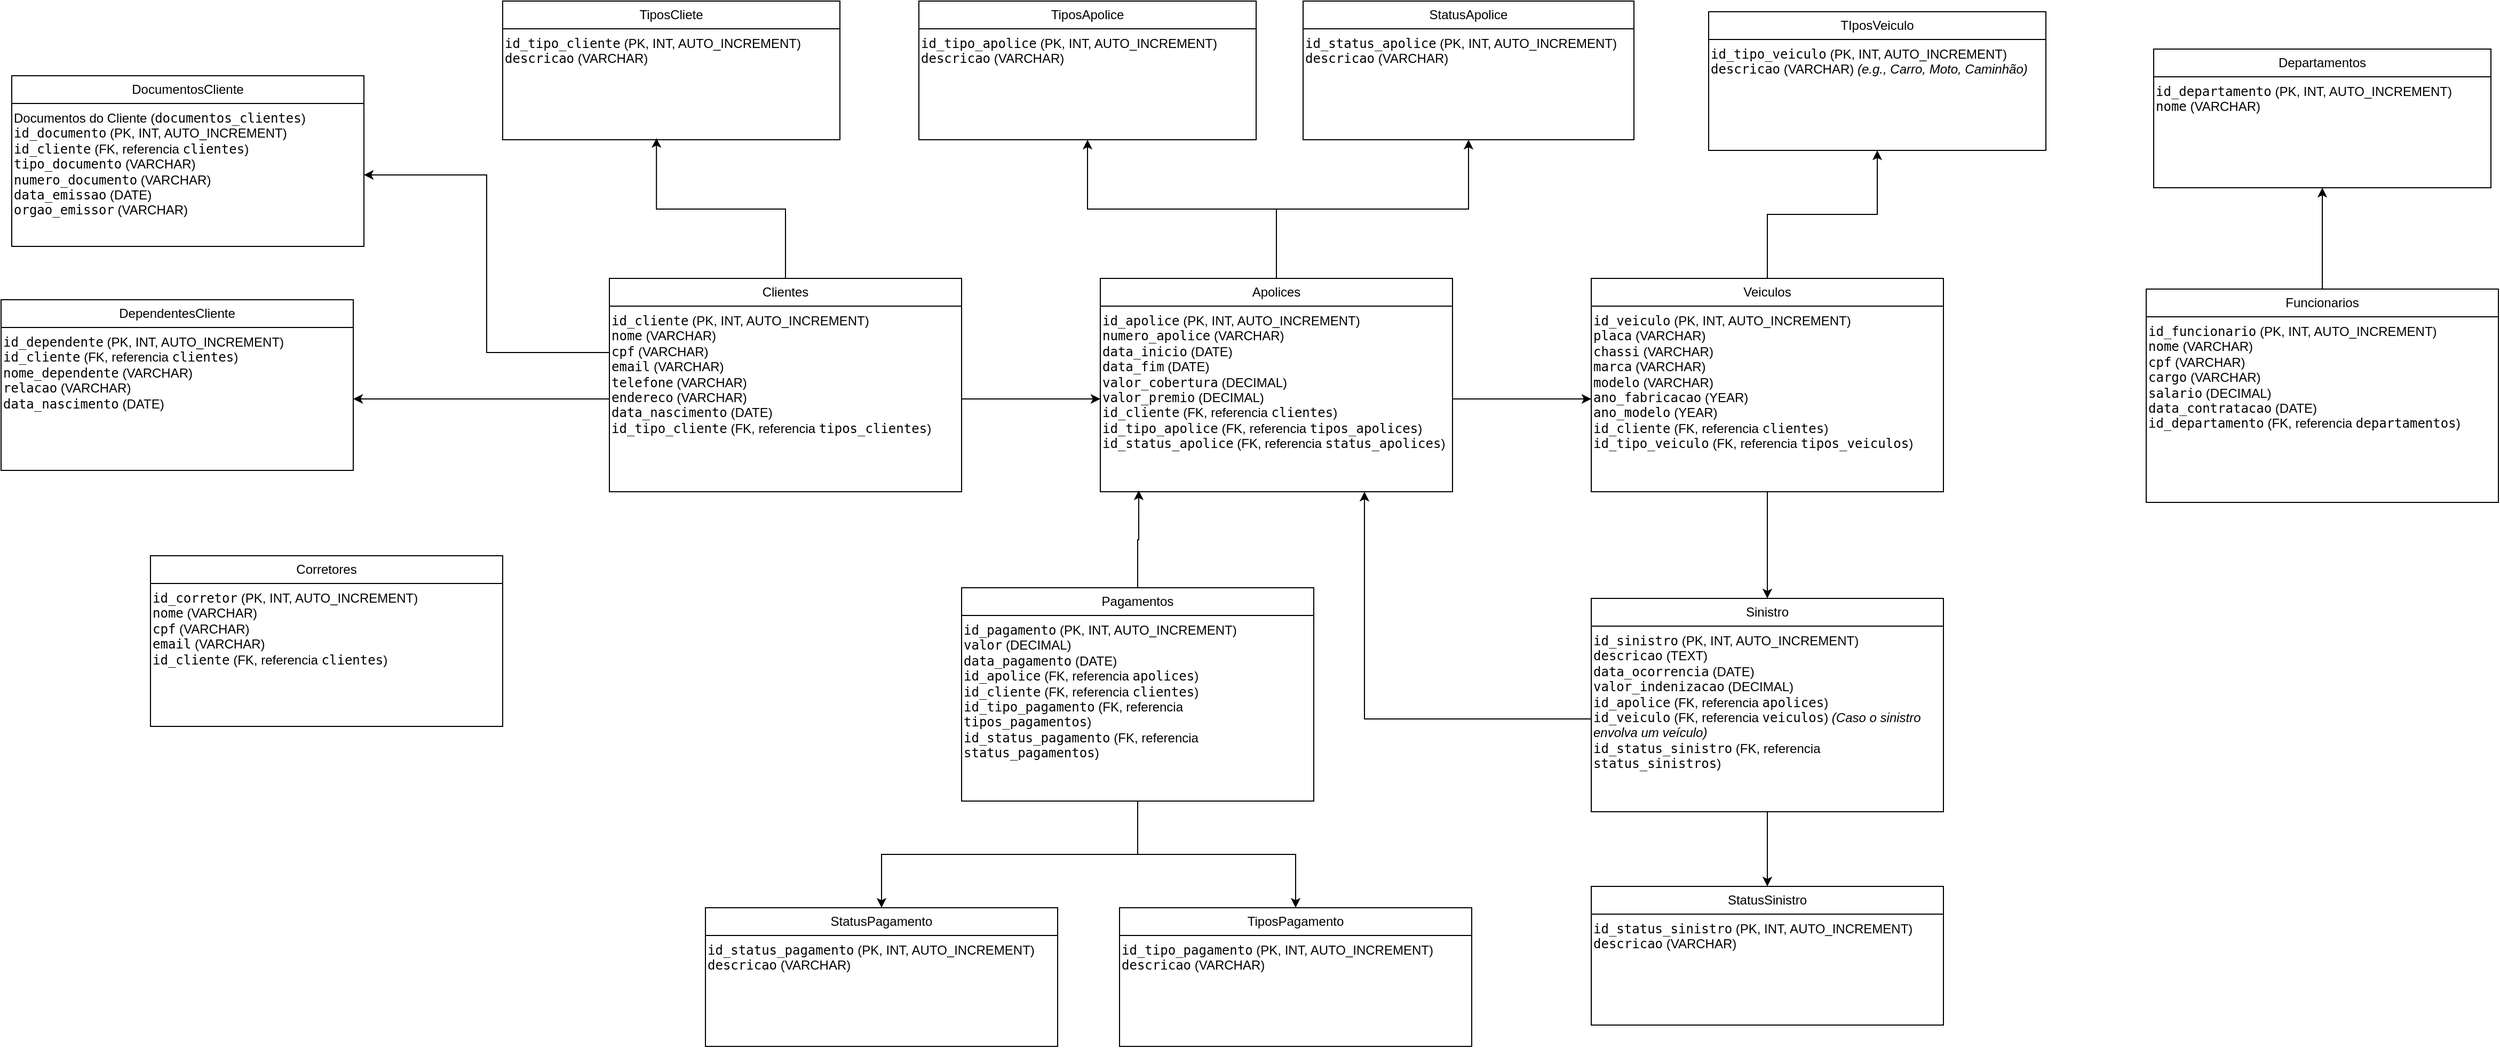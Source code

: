 <mxfile version="24.7.13">
  <diagram name="Página-1" id="yhdsYxQfcYeDN5ZPF2ML">
    <mxGraphModel dx="2876" dy="2263" grid="1" gridSize="10" guides="1" tooltips="1" connect="1" arrows="1" fold="1" page="1" pageScale="1" pageWidth="827" pageHeight="1169" math="0" shadow="0">
      <root>
        <mxCell id="0" />
        <mxCell id="1" parent="0" />
        <mxCell id="nOXhNj2am5DYyjq71fgl-2" value="Clientes" style="swimlane;fontStyle=0;childLayout=stackLayout;horizontal=1;startSize=26;fillColor=none;horizontalStack=0;resizeParent=1;resizeParentMax=0;resizeLast=0;collapsible=1;marginBottom=0;whiteSpace=wrap;html=1;" vertex="1" parent="1">
          <mxGeometry x="-230" y="150" width="330" height="200" as="geometry" />
        </mxCell>
        <mxCell id="nOXhNj2am5DYyjq71fgl-6" value="&lt;code&gt;id_cliente&lt;/code&gt; (PK, INT, AUTO_INCREMENT)&lt;br&gt;&lt;code&gt;nome&lt;/code&gt; (VARCHAR)&lt;br&gt;&lt;code&gt;cpf&lt;/code&gt; (VARCHAR)&lt;br&gt;&lt;code&gt;email&lt;/code&gt; (VARCHAR)&lt;br&gt;&lt;code&gt;telefone&lt;/code&gt; (VARCHAR)&lt;br&gt;&lt;code&gt;endereco&lt;/code&gt; (VARCHAR)&lt;br&gt;&lt;code&gt;data_nascimento&lt;/code&gt; (DATE)&lt;br&gt;&lt;code&gt;id_tipo_cliente&lt;/code&gt; (FK, referencia &lt;code&gt;tipos_clientes&lt;/code&gt;)" style="text;whiteSpace=wrap;html=1;align=left;" vertex="1" parent="nOXhNj2am5DYyjq71fgl-2">
          <mxGeometry y="26" width="330" height="174" as="geometry" />
        </mxCell>
        <mxCell id="nOXhNj2am5DYyjq71fgl-59" style="edgeStyle=orthogonalEdgeStyle;rounded=0;orthogonalLoop=1;jettySize=auto;html=1;exitX=0.5;exitY=0;exitDx=0;exitDy=0;entryX=0.5;entryY=1;entryDx=0;entryDy=0;" edge="1" parent="1" source="nOXhNj2am5DYyjq71fgl-7" target="nOXhNj2am5DYyjq71fgl-21">
          <mxGeometry relative="1" as="geometry" />
        </mxCell>
        <mxCell id="nOXhNj2am5DYyjq71fgl-60" style="edgeStyle=orthogonalEdgeStyle;rounded=0;orthogonalLoop=1;jettySize=auto;html=1;exitX=0.5;exitY=0;exitDx=0;exitDy=0;entryX=0.5;entryY=1;entryDx=0;entryDy=0;" edge="1" parent="1" source="nOXhNj2am5DYyjq71fgl-7" target="nOXhNj2am5DYyjq71fgl-23">
          <mxGeometry relative="1" as="geometry" />
        </mxCell>
        <mxCell id="nOXhNj2am5DYyjq71fgl-7" value="Apolices" style="swimlane;fontStyle=0;childLayout=stackLayout;horizontal=1;startSize=26;fillColor=none;horizontalStack=0;resizeParent=1;resizeParentMax=0;resizeLast=0;collapsible=1;marginBottom=0;whiteSpace=wrap;html=1;" vertex="1" parent="1">
          <mxGeometry x="230" y="150" width="330" height="200" as="geometry" />
        </mxCell>
        <mxCell id="nOXhNj2am5DYyjq71fgl-8" value="&lt;code&gt;id_apolice&lt;/code&gt; (PK, INT, AUTO_INCREMENT)&lt;br&gt;&lt;code&gt;numero_apolice&lt;/code&gt; (VARCHAR)&lt;br&gt;&lt;code&gt;data_inicio&lt;/code&gt; (DATE)&lt;br&gt;&lt;code&gt;data_fim&lt;/code&gt; (DATE)&lt;br&gt;&lt;code&gt;valor_cobertura&lt;/code&gt; (DECIMAL)&lt;br&gt;&lt;code&gt;valor_premio&lt;/code&gt; (DECIMAL)&lt;br&gt;&lt;code&gt;id_cliente&lt;/code&gt; (FK, referencia &lt;code&gt;clientes&lt;/code&gt;)&lt;br&gt;&lt;code&gt;id_tipo_apolice&lt;/code&gt; (FK, referencia &lt;code&gt;tipos_apolices&lt;/code&gt;)&lt;br&gt;&lt;code&gt;id_status_apolice&lt;/code&gt; (FK, referencia &lt;code&gt;status_apolices&lt;/code&gt;)" style="text;whiteSpace=wrap;html=1;align=left;" vertex="1" parent="nOXhNj2am5DYyjq71fgl-7">
          <mxGeometry y="26" width="330" height="174" as="geometry" />
        </mxCell>
        <mxCell id="nOXhNj2am5DYyjq71fgl-66" style="edgeStyle=orthogonalEdgeStyle;rounded=0;orthogonalLoop=1;jettySize=auto;html=1;exitX=0.5;exitY=0;exitDx=0;exitDy=0;entryX=0.5;entryY=1;entryDx=0;entryDy=0;" edge="1" parent="1" source="nOXhNj2am5DYyjq71fgl-12" target="nOXhNj2am5DYyjq71fgl-39">
          <mxGeometry relative="1" as="geometry" />
        </mxCell>
        <mxCell id="nOXhNj2am5DYyjq71fgl-12" value="Veiculos" style="swimlane;fontStyle=0;childLayout=stackLayout;horizontal=1;startSize=26;fillColor=none;horizontalStack=0;resizeParent=1;resizeParentMax=0;resizeLast=0;collapsible=1;marginBottom=0;whiteSpace=wrap;html=1;" vertex="1" parent="1">
          <mxGeometry x="690" y="150" width="330" height="200" as="geometry" />
        </mxCell>
        <mxCell id="nOXhNj2am5DYyjq71fgl-13" value="&lt;code&gt;id_veiculo&lt;/code&gt; (PK, INT, AUTO_INCREMENT)&lt;br&gt;&lt;code&gt;placa&lt;/code&gt; (VARCHAR)&lt;br&gt;&lt;code&gt;chassi&lt;/code&gt; (VARCHAR)&lt;br&gt;&lt;code&gt;marca&lt;/code&gt; (VARCHAR)&lt;br&gt;&lt;code&gt;modelo&lt;/code&gt; (VARCHAR)&lt;br&gt;&lt;code&gt;ano_fabricacao&lt;/code&gt; (YEAR)&lt;br&gt;&lt;code&gt;ano_modelo&lt;/code&gt; (YEAR)&lt;br&gt;&lt;code&gt;id_cliente&lt;/code&gt; (FK, referencia &lt;code&gt;clientes&lt;/code&gt;)&lt;br&gt;&lt;code&gt;id_tipo_veiculo&lt;/code&gt; (FK, referencia &lt;code&gt;tipos_veiculos&lt;/code&gt;)" style="text;whiteSpace=wrap;html=1;align=left;" vertex="1" parent="nOXhNj2am5DYyjq71fgl-12">
          <mxGeometry y="26" width="330" height="174" as="geometry" />
        </mxCell>
        <mxCell id="nOXhNj2am5DYyjq71fgl-14" value="Sinistro" style="swimlane;fontStyle=0;childLayout=stackLayout;horizontal=1;startSize=26;fillColor=none;horizontalStack=0;resizeParent=1;resizeParentMax=0;resizeLast=0;collapsible=1;marginBottom=0;whiteSpace=wrap;html=1;" vertex="1" parent="1">
          <mxGeometry x="690" y="450" width="330" height="200" as="geometry" />
        </mxCell>
        <mxCell id="nOXhNj2am5DYyjq71fgl-15" value="&lt;code&gt;id_sinistro&lt;/code&gt; (PK, INT, AUTO_INCREMENT)&lt;br&gt;&lt;code&gt;descricao&lt;/code&gt; (TEXT)&lt;br&gt;&lt;code&gt;data_ocorrencia&lt;/code&gt; (DATE)&lt;br&gt;&lt;code&gt;valor_indenizacao&lt;/code&gt; (DECIMAL)&lt;br&gt;&lt;code&gt;id_apolice&lt;/code&gt; (FK, referencia &lt;code&gt;apolices&lt;/code&gt;)&lt;br&gt;&lt;code&gt;id_veiculo&lt;/code&gt; (FK, referencia &lt;code&gt;veiculos&lt;/code&gt;) &lt;em&gt;(Caso o sinistro envolva um veículo)&lt;/em&gt;&lt;br&gt;&lt;code&gt;id_status_sinistro&lt;/code&gt; (FK, referencia &lt;code&gt;status_sinistros&lt;/code&gt;)" style="text;whiteSpace=wrap;html=1;align=left;" vertex="1" parent="nOXhNj2am5DYyjq71fgl-14">
          <mxGeometry y="26" width="330" height="174" as="geometry" />
        </mxCell>
        <mxCell id="nOXhNj2am5DYyjq71fgl-57" style="edgeStyle=orthogonalEdgeStyle;rounded=0;orthogonalLoop=1;jettySize=auto;html=1;exitX=0.5;exitY=0;exitDx=0;exitDy=0;entryX=0.5;entryY=1;entryDx=0;entryDy=0;" edge="1" parent="1" source="nOXhNj2am5DYyjq71fgl-16" target="nOXhNj2am5DYyjq71fgl-37">
          <mxGeometry relative="1" as="geometry" />
        </mxCell>
        <mxCell id="nOXhNj2am5DYyjq71fgl-16" value="Funcionarios" style="swimlane;fontStyle=0;childLayout=stackLayout;horizontal=1;startSize=26;fillColor=none;horizontalStack=0;resizeParent=1;resizeParentMax=0;resizeLast=0;collapsible=1;marginBottom=0;whiteSpace=wrap;html=1;" vertex="1" parent="1">
          <mxGeometry x="1210" y="160" width="330" height="200" as="geometry" />
        </mxCell>
        <mxCell id="nOXhNj2am5DYyjq71fgl-17" value="&lt;code&gt;id_funcionario&lt;/code&gt; (PK, INT, AUTO_INCREMENT)&lt;br&gt;&lt;code&gt;nome&lt;/code&gt; (VARCHAR)&lt;br&gt;&lt;code&gt;cpf&lt;/code&gt; (VARCHAR)&lt;br&gt;&lt;code&gt;cargo&lt;/code&gt; (VARCHAR)&lt;br&gt;&lt;code&gt;salario&lt;/code&gt; (DECIMAL)&lt;br&gt;&lt;code&gt;data_contratacao&lt;/code&gt; (DATE)&lt;br&gt;&lt;code&gt;id_departamento&lt;/code&gt; (FK, referencia &lt;code&gt;departamentos&lt;/code&gt;)" style="text;whiteSpace=wrap;html=1;align=left;" vertex="1" parent="nOXhNj2am5DYyjq71fgl-16">
          <mxGeometry y="26" width="330" height="174" as="geometry" />
        </mxCell>
        <mxCell id="nOXhNj2am5DYyjq71fgl-18" value="&lt;div&gt;Pagamentos&lt;/div&gt;" style="swimlane;fontStyle=0;childLayout=stackLayout;horizontal=1;startSize=26;fillColor=none;horizontalStack=0;resizeParent=1;resizeParentMax=0;resizeLast=0;collapsible=1;marginBottom=0;whiteSpace=wrap;html=1;" vertex="1" parent="1">
          <mxGeometry x="100" y="440" width="330" height="200" as="geometry" />
        </mxCell>
        <mxCell id="nOXhNj2am5DYyjq71fgl-19" value="&lt;code&gt;id_pagamento&lt;/code&gt; (PK, INT, AUTO_INCREMENT)&lt;br&gt;&lt;code&gt;valor&lt;/code&gt; (DECIMAL)&lt;br&gt;&lt;code&gt;data_pagamento&lt;/code&gt; (DATE)&lt;br&gt;&lt;code&gt;id_apolice&lt;/code&gt; (FK, referencia &lt;code&gt;apolices&lt;/code&gt;)&lt;br&gt;&lt;code&gt;id_cliente&lt;/code&gt; (FK, referencia &lt;code&gt;clientes&lt;/code&gt;)&lt;br&gt;&lt;code&gt;id_tipo_pagamento&lt;/code&gt; (FK, referencia &lt;code&gt;tipos_pagamentos&lt;/code&gt;)&lt;br&gt;&lt;code&gt;id_status_pagamento&lt;/code&gt; (FK, referencia &lt;code&gt;status_pagamentos&lt;/code&gt;)" style="text;whiteSpace=wrap;html=1;align=left;" vertex="1" parent="nOXhNj2am5DYyjq71fgl-18">
          <mxGeometry y="26" width="330" height="174" as="geometry" />
        </mxCell>
        <mxCell id="nOXhNj2am5DYyjq71fgl-20" value="TiposApolice" style="swimlane;fontStyle=0;childLayout=stackLayout;horizontal=1;startSize=26;fillColor=none;horizontalStack=0;resizeParent=1;resizeParentMax=0;resizeLast=0;collapsible=1;marginBottom=0;whiteSpace=wrap;html=1;" vertex="1" parent="1">
          <mxGeometry x="60" y="-110" width="316" height="130" as="geometry" />
        </mxCell>
        <mxCell id="nOXhNj2am5DYyjq71fgl-21" value="&lt;code&gt;id_tipo_apolice&lt;/code&gt; (PK, INT, AUTO_INCREMENT)&lt;br&gt;&lt;code&gt;descricao&lt;/code&gt; (VARCHAR)" style="text;whiteSpace=wrap;html=1;align=left;" vertex="1" parent="nOXhNj2am5DYyjq71fgl-20">
          <mxGeometry y="26" width="316" height="104" as="geometry" />
        </mxCell>
        <mxCell id="nOXhNj2am5DYyjq71fgl-22" value="StatusApolice" style="swimlane;fontStyle=0;childLayout=stackLayout;horizontal=1;startSize=26;fillColor=none;horizontalStack=0;resizeParent=1;resizeParentMax=0;resizeLast=0;collapsible=1;marginBottom=0;whiteSpace=wrap;html=1;" vertex="1" parent="1">
          <mxGeometry x="420" y="-110" width="310" height="130" as="geometry" />
        </mxCell>
        <mxCell id="nOXhNj2am5DYyjq71fgl-23" value="&lt;code&gt;id_status_apolice&lt;/code&gt; (PK, INT, AUTO_INCREMENT)&lt;br&gt;&lt;code&gt;descricao&lt;/code&gt; (VARCHAR)" style="text;whiteSpace=wrap;html=1;align=left;" vertex="1" parent="nOXhNj2am5DYyjq71fgl-22">
          <mxGeometry y="26" width="310" height="104" as="geometry" />
        </mxCell>
        <mxCell id="nOXhNj2am5DYyjq71fgl-26" value="StatusSinistro" style="swimlane;fontStyle=0;childLayout=stackLayout;horizontal=1;startSize=26;fillColor=none;horizontalStack=0;resizeParent=1;resizeParentMax=0;resizeLast=0;collapsible=1;marginBottom=0;whiteSpace=wrap;html=1;" vertex="1" parent="1">
          <mxGeometry x="690" y="720" width="330" height="130" as="geometry" />
        </mxCell>
        <mxCell id="nOXhNj2am5DYyjq71fgl-27" value="&lt;code&gt;id_status_sinistro&lt;/code&gt; (PK, INT, AUTO_INCREMENT)&lt;br&gt;&lt;code&gt;descricao&lt;/code&gt; (VARCHAR)" style="text;whiteSpace=wrap;html=1;align=left;" vertex="1" parent="nOXhNj2am5DYyjq71fgl-26">
          <mxGeometry y="26" width="330" height="104" as="geometry" />
        </mxCell>
        <mxCell id="nOXhNj2am5DYyjq71fgl-29" value="StatusPagamento" style="swimlane;fontStyle=0;childLayout=stackLayout;horizontal=1;startSize=26;fillColor=none;horizontalStack=0;resizeParent=1;resizeParentMax=0;resizeLast=0;collapsible=1;marginBottom=0;whiteSpace=wrap;html=1;" vertex="1" parent="1">
          <mxGeometry x="-140" y="740" width="330" height="130" as="geometry" />
        </mxCell>
        <mxCell id="nOXhNj2am5DYyjq71fgl-30" value="&lt;code&gt;id_status_pagamento&lt;/code&gt; (PK, INT, AUTO_INCREMENT)&lt;br&gt;&lt;code&gt;descricao&lt;/code&gt; (VARCHAR)" style="text;whiteSpace=wrap;html=1;align=left;" vertex="1" parent="nOXhNj2am5DYyjq71fgl-29">
          <mxGeometry y="26" width="330" height="104" as="geometry" />
        </mxCell>
        <mxCell id="nOXhNj2am5DYyjq71fgl-31" value="TiposPagamento" style="swimlane;fontStyle=0;childLayout=stackLayout;horizontal=1;startSize=26;fillColor=none;horizontalStack=0;resizeParent=1;resizeParentMax=0;resizeLast=0;collapsible=1;marginBottom=0;whiteSpace=wrap;html=1;" vertex="1" parent="1">
          <mxGeometry x="248" y="740" width="330" height="130" as="geometry" />
        </mxCell>
        <mxCell id="nOXhNj2am5DYyjq71fgl-32" value="&lt;code&gt;id_tipo_pagamento&lt;/code&gt; (PK, INT, AUTO_INCREMENT)&lt;br&gt;&lt;code&gt;descricao&lt;/code&gt; (VARCHAR)" style="text;whiteSpace=wrap;html=1;align=left;" vertex="1" parent="nOXhNj2am5DYyjq71fgl-31">
          <mxGeometry y="26" width="330" height="104" as="geometry" />
        </mxCell>
        <mxCell id="nOXhNj2am5DYyjq71fgl-34" value="TiposCliete" style="swimlane;fontStyle=0;childLayout=stackLayout;horizontal=1;startSize=26;fillColor=none;horizontalStack=0;resizeParent=1;resizeParentMax=0;resizeLast=0;collapsible=1;marginBottom=0;whiteSpace=wrap;html=1;" vertex="1" parent="1">
          <mxGeometry x="-330" y="-110" width="316" height="130" as="geometry" />
        </mxCell>
        <mxCell id="nOXhNj2am5DYyjq71fgl-35" value="&lt;code&gt;id_tipo_cliente&lt;/code&gt; (PK, INT, AUTO_INCREMENT)&lt;br&gt;&lt;code&gt;descricao&lt;/code&gt; (VARCHAR)" style="text;whiteSpace=wrap;html=1;align=left;" vertex="1" parent="nOXhNj2am5DYyjq71fgl-34">
          <mxGeometry y="26" width="316" height="104" as="geometry" />
        </mxCell>
        <mxCell id="nOXhNj2am5DYyjq71fgl-36" value="Departamentos" style="swimlane;fontStyle=0;childLayout=stackLayout;horizontal=1;startSize=26;fillColor=none;horizontalStack=0;resizeParent=1;resizeParentMax=0;resizeLast=0;collapsible=1;marginBottom=0;whiteSpace=wrap;html=1;" vertex="1" parent="1">
          <mxGeometry x="1217" y="-65" width="316" height="130" as="geometry" />
        </mxCell>
        <mxCell id="nOXhNj2am5DYyjq71fgl-37" value="&lt;div align=&quot;left&quot;&gt;&lt;code&gt;id_departamento&lt;/code&gt; (PK, INT, AUTO_INCREMENT)&lt;br&gt;&lt;code&gt;nome&lt;/code&gt; (VARCHAR)&lt;/div&gt;" style="text;whiteSpace=wrap;html=1;align=left;" vertex="1" parent="nOXhNj2am5DYyjq71fgl-36">
          <mxGeometry y="26" width="316" height="104" as="geometry" />
        </mxCell>
        <mxCell id="nOXhNj2am5DYyjq71fgl-38" value="TIposVeiculo" style="swimlane;fontStyle=0;childLayout=stackLayout;horizontal=1;startSize=26;fillColor=none;horizontalStack=0;resizeParent=1;resizeParentMax=0;resizeLast=0;collapsible=1;marginBottom=0;whiteSpace=wrap;html=1;" vertex="1" parent="1">
          <mxGeometry x="800" y="-100" width="316" height="130" as="geometry" />
        </mxCell>
        <mxCell id="nOXhNj2am5DYyjq71fgl-39" value="&lt;div align=&quot;left&quot;&gt;&lt;code&gt;id_tipo_veiculo&lt;/code&gt; (PK, INT, AUTO_INCREMENT)&lt;br&gt;&lt;code&gt;descricao&lt;/code&gt; (VARCHAR) &lt;em&gt;(e.g., Carro, Moto, Caminhão)&lt;/em&gt;&lt;/div&gt;" style="text;whiteSpace=wrap;html=1;align=left;" vertex="1" parent="nOXhNj2am5DYyjq71fgl-38">
          <mxGeometry y="26" width="316" height="104" as="geometry" />
        </mxCell>
        <mxCell id="nOXhNj2am5DYyjq71fgl-40" value="DocumentosCliente" style="swimlane;fontStyle=0;childLayout=stackLayout;horizontal=1;startSize=26;fillColor=none;horizontalStack=0;resizeParent=1;resizeParentMax=0;resizeLast=0;collapsible=1;marginBottom=0;whiteSpace=wrap;html=1;" vertex="1" parent="1">
          <mxGeometry x="-790" y="-40" width="330" height="160" as="geometry" />
        </mxCell>
        <mxCell id="nOXhNj2am5DYyjq71fgl-41" value="Documentos do Cliente (&lt;code&gt;documentos_clientes&lt;/code&gt;)&lt;br&gt;&lt;code&gt;id_documento&lt;/code&gt; (PK, INT, AUTO_INCREMENT)&lt;br&gt;&lt;code&gt;id_cliente&lt;/code&gt; (FK, referencia &lt;code&gt;clientes&lt;/code&gt;)&lt;br&gt;&lt;code&gt;tipo_documento&lt;/code&gt; (VARCHAR)&lt;br&gt;&lt;code&gt;numero_documento&lt;/code&gt; (VARCHAR)&lt;br&gt;&lt;code&gt;data_emissao&lt;/code&gt; (DATE)&lt;br&gt;&lt;code&gt;orgao_emissor&lt;/code&gt; (VARCHAR)&lt;div&gt;&lt;br&gt;&lt;/div&gt;" style="text;whiteSpace=wrap;html=1;align=left;" vertex="1" parent="nOXhNj2am5DYyjq71fgl-40">
          <mxGeometry y="26" width="330" height="134" as="geometry" />
        </mxCell>
        <mxCell id="nOXhNj2am5DYyjq71fgl-43" value="DependentesCliente" style="swimlane;fontStyle=0;childLayout=stackLayout;horizontal=1;startSize=26;fillColor=none;horizontalStack=0;resizeParent=1;resizeParentMax=0;resizeLast=0;collapsible=1;marginBottom=0;whiteSpace=wrap;html=1;" vertex="1" parent="1">
          <mxGeometry x="-800" y="170" width="330" height="160" as="geometry" />
        </mxCell>
        <mxCell id="nOXhNj2am5DYyjq71fgl-44" value="&lt;code&gt;id_dependente&lt;/code&gt; (PK, INT, AUTO_INCREMENT)&lt;br&gt;&lt;code&gt;id_cliente&lt;/code&gt; (FK, referencia &lt;code&gt;clientes&lt;/code&gt;)&lt;br&gt;&lt;code&gt;nome_dependente&lt;/code&gt; (VARCHAR)&lt;br&gt;&lt;code&gt;relacao&lt;/code&gt; (VARCHAR)&lt;br&gt;&lt;code&gt;data_nascimento&lt;/code&gt; (DATE)" style="text;whiteSpace=wrap;html=1;align=left;" vertex="1" parent="nOXhNj2am5DYyjq71fgl-43">
          <mxGeometry y="26" width="330" height="134" as="geometry" />
        </mxCell>
        <mxCell id="nOXhNj2am5DYyjq71fgl-45" value="Corretores" style="swimlane;fontStyle=0;childLayout=stackLayout;horizontal=1;startSize=26;fillColor=none;horizontalStack=0;resizeParent=1;resizeParentMax=0;resizeLast=0;collapsible=1;marginBottom=0;whiteSpace=wrap;html=1;" vertex="1" parent="1">
          <mxGeometry x="-660" y="410" width="330" height="160" as="geometry" />
        </mxCell>
        <mxCell id="nOXhNj2am5DYyjq71fgl-46" value="&lt;code&gt;id_corretor&lt;/code&gt; (PK, INT, AUTO_INCREMENT)&lt;br&gt;&lt;code&gt;nome&lt;/code&gt; (VARCHAR)&lt;br&gt;&lt;code&gt;cpf&lt;/code&gt; (VARCHAR)&lt;br&gt;&lt;code&gt;email&lt;/code&gt; (VARCHAR)&lt;br&gt;&lt;code&gt;id_cliente&lt;/code&gt; (FK, referencia &lt;code&gt;clientes&lt;/code&gt;)" style="text;whiteSpace=wrap;html=1;align=left;" vertex="1" parent="nOXhNj2am5DYyjq71fgl-45">
          <mxGeometry y="26" width="330" height="134" as="geometry" />
        </mxCell>
        <mxCell id="nOXhNj2am5DYyjq71fgl-52" style="edgeStyle=orthogonalEdgeStyle;rounded=0;orthogonalLoop=1;jettySize=auto;html=1;entryX=0;entryY=0.5;entryDx=0;entryDy=0;" edge="1" parent="1" source="nOXhNj2am5DYyjq71fgl-6" target="nOXhNj2am5DYyjq71fgl-8">
          <mxGeometry relative="1" as="geometry" />
        </mxCell>
        <mxCell id="nOXhNj2am5DYyjq71fgl-53" style="edgeStyle=orthogonalEdgeStyle;rounded=0;orthogonalLoop=1;jettySize=auto;html=1;entryX=0;entryY=0.5;entryDx=0;entryDy=0;" edge="1" parent="1" source="nOXhNj2am5DYyjq71fgl-8" target="nOXhNj2am5DYyjq71fgl-13">
          <mxGeometry relative="1" as="geometry" />
        </mxCell>
        <mxCell id="nOXhNj2am5DYyjq71fgl-54" style="edgeStyle=orthogonalEdgeStyle;rounded=0;orthogonalLoop=1;jettySize=auto;html=1;entryX=0.5;entryY=0;entryDx=0;entryDy=0;" edge="1" parent="1" source="nOXhNj2am5DYyjq71fgl-13" target="nOXhNj2am5DYyjq71fgl-14">
          <mxGeometry relative="1" as="geometry" />
        </mxCell>
        <mxCell id="nOXhNj2am5DYyjq71fgl-55" style="edgeStyle=orthogonalEdgeStyle;rounded=0;orthogonalLoop=1;jettySize=auto;html=1;exitX=0;exitY=0.5;exitDx=0;exitDy=0;entryX=0.75;entryY=1;entryDx=0;entryDy=0;" edge="1" parent="1" source="nOXhNj2am5DYyjq71fgl-15" target="nOXhNj2am5DYyjq71fgl-8">
          <mxGeometry relative="1" as="geometry" />
        </mxCell>
        <mxCell id="nOXhNj2am5DYyjq71fgl-56" style="edgeStyle=orthogonalEdgeStyle;rounded=0;orthogonalLoop=1;jettySize=auto;html=1;entryX=0.109;entryY=0.993;entryDx=0;entryDy=0;entryPerimeter=0;" edge="1" parent="1" source="nOXhNj2am5DYyjq71fgl-18" target="nOXhNj2am5DYyjq71fgl-8">
          <mxGeometry relative="1" as="geometry" />
        </mxCell>
        <mxCell id="nOXhNj2am5DYyjq71fgl-58" style="edgeStyle=orthogonalEdgeStyle;rounded=0;orthogonalLoop=1;jettySize=auto;html=1;exitX=0.5;exitY=0;exitDx=0;exitDy=0;entryX=0.456;entryY=0.985;entryDx=0;entryDy=0;entryPerimeter=0;" edge="1" parent="1" source="nOXhNj2am5DYyjq71fgl-2" target="nOXhNj2am5DYyjq71fgl-35">
          <mxGeometry relative="1" as="geometry" />
        </mxCell>
        <mxCell id="nOXhNj2am5DYyjq71fgl-61" style="edgeStyle=orthogonalEdgeStyle;rounded=0;orthogonalLoop=1;jettySize=auto;html=1;exitX=0;exitY=0.25;exitDx=0;exitDy=0;entryX=1;entryY=0.5;entryDx=0;entryDy=0;" edge="1" parent="1" source="nOXhNj2am5DYyjq71fgl-6" target="nOXhNj2am5DYyjq71fgl-41">
          <mxGeometry relative="1" as="geometry" />
        </mxCell>
        <mxCell id="nOXhNj2am5DYyjq71fgl-62" style="edgeStyle=orthogonalEdgeStyle;rounded=0;orthogonalLoop=1;jettySize=auto;html=1;exitX=0;exitY=0.5;exitDx=0;exitDy=0;entryX=1;entryY=0.5;entryDx=0;entryDy=0;" edge="1" parent="1" source="nOXhNj2am5DYyjq71fgl-6" target="nOXhNj2am5DYyjq71fgl-44">
          <mxGeometry relative="1" as="geometry" />
        </mxCell>
        <mxCell id="nOXhNj2am5DYyjq71fgl-63" style="edgeStyle=orthogonalEdgeStyle;rounded=0;orthogonalLoop=1;jettySize=auto;html=1;exitX=0.5;exitY=1;exitDx=0;exitDy=0;entryX=0.5;entryY=0;entryDx=0;entryDy=0;" edge="1" parent="1" source="nOXhNj2am5DYyjq71fgl-15" target="nOXhNj2am5DYyjq71fgl-26">
          <mxGeometry relative="1" as="geometry" />
        </mxCell>
        <mxCell id="nOXhNj2am5DYyjq71fgl-64" style="edgeStyle=orthogonalEdgeStyle;rounded=0;orthogonalLoop=1;jettySize=auto;html=1;exitX=0.5;exitY=1;exitDx=0;exitDy=0;entryX=0.5;entryY=0;entryDx=0;entryDy=0;" edge="1" parent="1" source="nOXhNj2am5DYyjq71fgl-19" target="nOXhNj2am5DYyjq71fgl-29">
          <mxGeometry relative="1" as="geometry" />
        </mxCell>
        <mxCell id="nOXhNj2am5DYyjq71fgl-65" style="edgeStyle=orthogonalEdgeStyle;rounded=0;orthogonalLoop=1;jettySize=auto;html=1;exitX=0.5;exitY=1;exitDx=0;exitDy=0;entryX=0.5;entryY=0;entryDx=0;entryDy=0;" edge="1" parent="1" source="nOXhNj2am5DYyjq71fgl-19" target="nOXhNj2am5DYyjq71fgl-31">
          <mxGeometry relative="1" as="geometry" />
        </mxCell>
      </root>
    </mxGraphModel>
  </diagram>
</mxfile>
